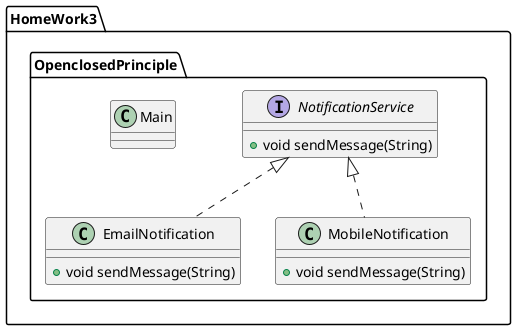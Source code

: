 @startuml
class HomeWork3.OpenclosedPrinciple.EmailNotification {
+ void sendMessage(String)
}
interface HomeWork3.OpenclosedPrinciple.NotificationService {
+ void sendMessage(String)
}
class HomeWork3.OpenclosedPrinciple.Main {
}
class HomeWork3.OpenclosedPrinciple.MobileNotification {
+ void sendMessage(String)
}


HomeWork3.OpenclosedPrinciple.NotificationService <|.. HomeWork3.OpenclosedPrinciple.EmailNotification
HomeWork3.OpenclosedPrinciple.NotificationService <|.. HomeWork3.OpenclosedPrinciple.MobileNotification
@enduml